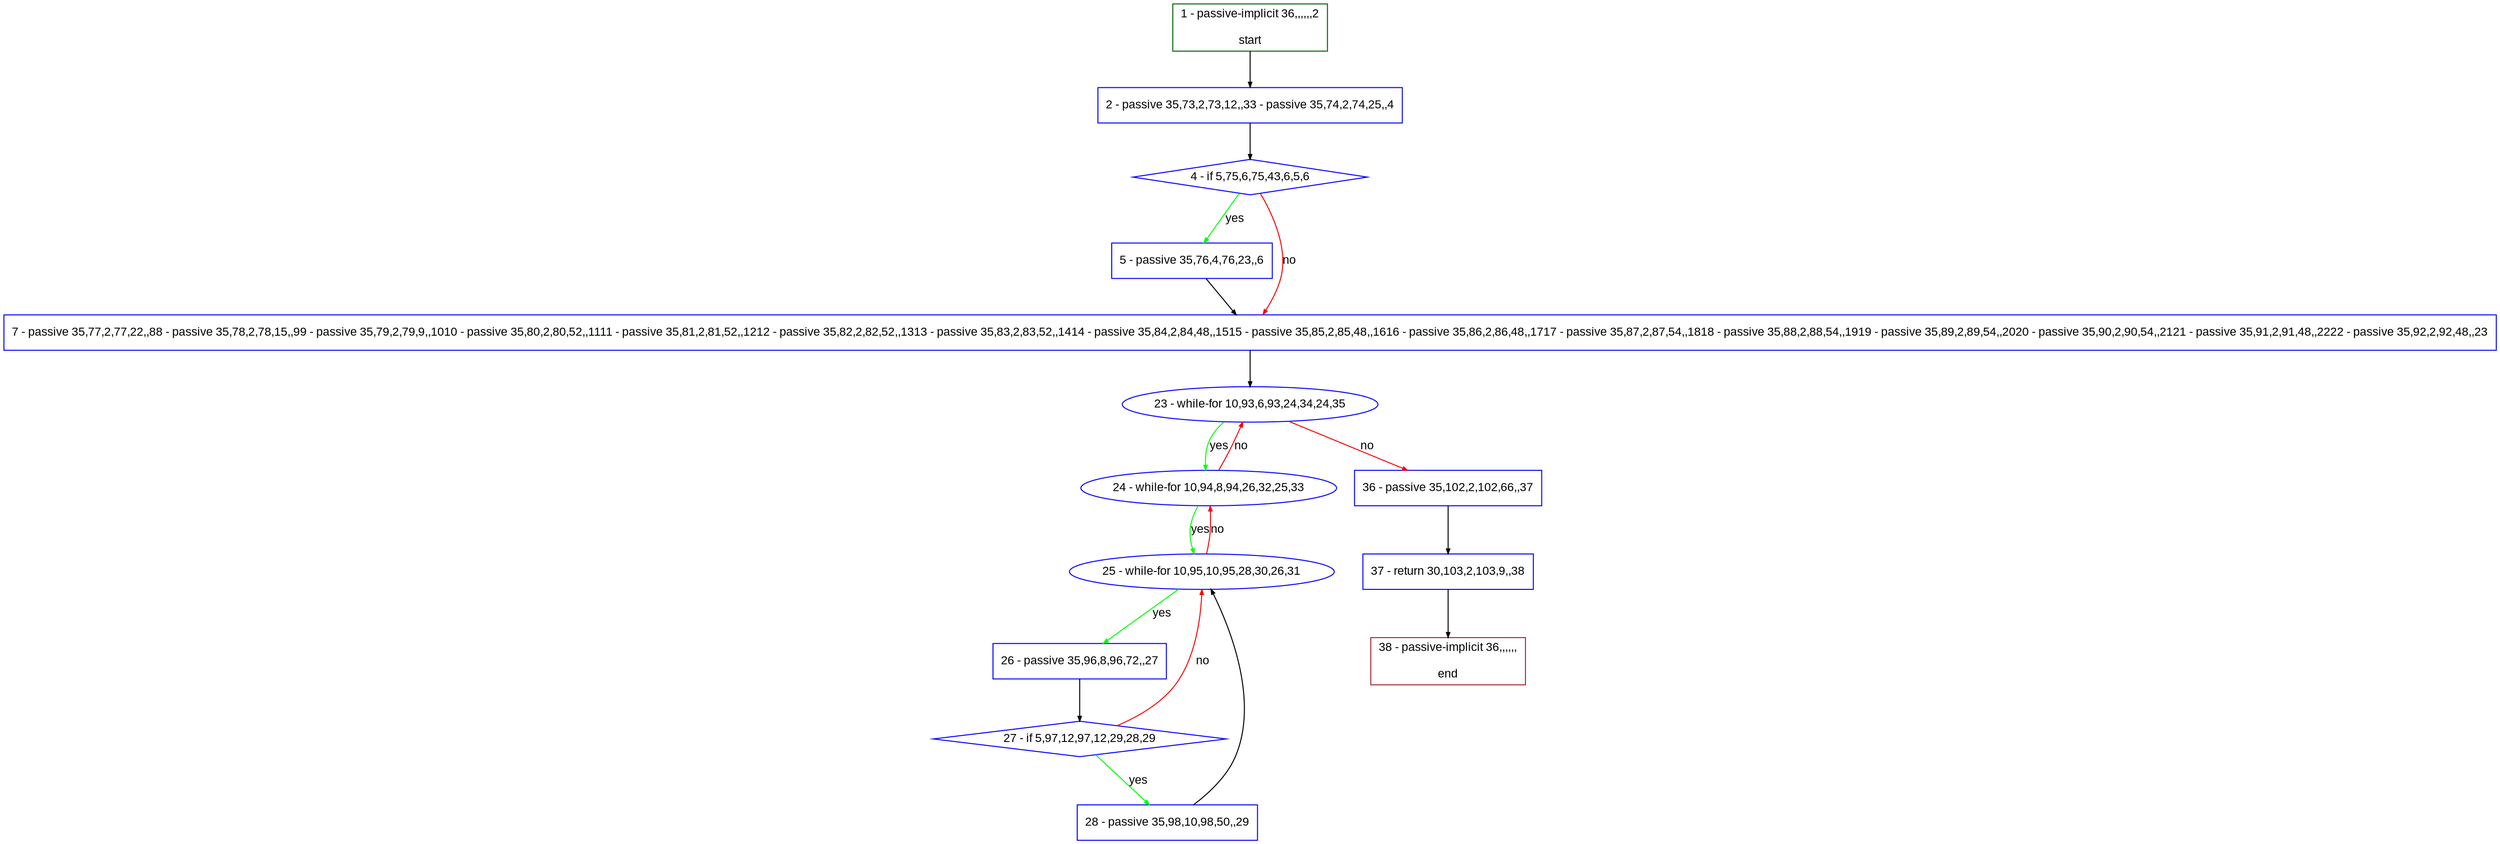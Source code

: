 digraph "" {
  graph [pack="true", label="", fontsize="12", packmode="clust", fontname="Arial", fillcolor="#FFFFCC", bgcolor="white", style="rounded,filled", compound="true"];
  node [node_initialized="no", label="", color="grey", fontsize="12", fillcolor="white", fontname="Arial", style="filled", shape="rectangle", compound="true", fixedsize="false"];
  edge [fontcolor="black", arrowhead="normal", arrowtail="none", arrowsize="0.5", ltail="", label="", color="black", fontsize="12", lhead="", fontname="Arial", dir="forward", compound="true"];
  __N1 [label="2 - passive 35,73,2,73,12,,33 - passive 35,74,2,74,25,,4", color="#0000ff", fillcolor="#ffffff", style="filled", shape="box"];
  __N2 [label="1 - passive-implicit 36,,,,,,2\n\nstart", color="#006400", fillcolor="#ffffff", style="filled", shape="box"];
  __N3 [label="4 - if 5,75,6,75,43,6,5,6", color="#0000ff", fillcolor="#ffffff", style="filled", shape="diamond"];
  __N4 [label="5 - passive 35,76,4,76,23,,6", color="#0000ff", fillcolor="#ffffff", style="filled", shape="box"];
  __N5 [label="7 - passive 35,77,2,77,22,,88 - passive 35,78,2,78,15,,99 - passive 35,79,2,79,9,,1010 - passive 35,80,2,80,52,,1111 - passive 35,81,2,81,52,,1212 - passive 35,82,2,82,52,,1313 - passive 35,83,2,83,52,,1414 - passive 35,84,2,84,48,,1515 - passive 35,85,2,85,48,,1616 - passive 35,86,2,86,48,,1717 - passive 35,87,2,87,54,,1818 - passive 35,88,2,88,54,,1919 - passive 35,89,2,89,54,,2020 - passive 35,90,2,90,54,,2121 - passive 35,91,2,91,48,,2222 - passive 35,92,2,92,48,,23", color="#0000ff", fillcolor="#ffffff", style="filled", shape="box"];
  __N6 [label="23 - while-for 10,93,6,93,24,34,24,35", color="#0000ff", fillcolor="#ffffff", style="filled", shape="oval"];
  __N7 [label="24 - while-for 10,94,8,94,26,32,25,33", color="#0000ff", fillcolor="#ffffff", style="filled", shape="oval"];
  __N8 [label="36 - passive 35,102,2,102,66,,37", color="#0000ff", fillcolor="#ffffff", style="filled", shape="box"];
  __N9 [label="25 - while-for 10,95,10,95,28,30,26,31", color="#0000ff", fillcolor="#ffffff", style="filled", shape="oval"];
  __N10 [label="26 - passive 35,96,8,96,72,,27", color="#0000ff", fillcolor="#ffffff", style="filled", shape="box"];
  __N11 [label="27 - if 5,97,12,97,12,29,28,29", color="#0000ff", fillcolor="#ffffff", style="filled", shape="diamond"];
  __N12 [label="28 - passive 35,98,10,98,50,,29", color="#0000ff", fillcolor="#ffffff", style="filled", shape="box"];
  __N13 [label="37 - return 30,103,2,103,9,,38", color="#0000ff", fillcolor="#ffffff", style="filled", shape="box"];
  __N14 [label="38 - passive-implicit 36,,,,,,\n\nend", color="#a52a2a", fillcolor="#ffffff", style="filled", shape="box"];
  __N2 -> __N1 [arrowhead="normal", arrowtail="none", color="#000000", label="", dir="forward"];
  __N1 -> __N3 [arrowhead="normal", arrowtail="none", color="#000000", label="", dir="forward"];
  __N3 -> __N4 [arrowhead="normal", arrowtail="none", color="#00ff00", label="yes", dir="forward"];
  __N3 -> __N5 [arrowhead="normal", arrowtail="none", color="#ff0000", label="no", dir="forward"];
  __N4 -> __N5 [arrowhead="normal", arrowtail="none", color="#000000", label="", dir="forward"];
  __N5 -> __N6 [arrowhead="normal", arrowtail="none", color="#000000", label="", dir="forward"];
  __N6 -> __N7 [arrowhead="normal", arrowtail="none", color="#00ff00", label="yes", dir="forward"];
  __N7 -> __N6 [arrowhead="normal", arrowtail="none", color="#ff0000", label="no", dir="forward"];
  __N6 -> __N8 [arrowhead="normal", arrowtail="none", color="#ff0000", label="no", dir="forward"];
  __N7 -> __N9 [arrowhead="normal", arrowtail="none", color="#00ff00", label="yes", dir="forward"];
  __N9 -> __N7 [arrowhead="normal", arrowtail="none", color="#ff0000", label="no", dir="forward"];
  __N9 -> __N10 [arrowhead="normal", arrowtail="none", color="#00ff00", label="yes", dir="forward"];
  __N10 -> __N11 [arrowhead="normal", arrowtail="none", color="#000000", label="", dir="forward"];
  __N11 -> __N9 [arrowhead="normal", arrowtail="none", color="#ff0000", label="no", dir="forward"];
  __N11 -> __N12 [arrowhead="normal", arrowtail="none", color="#00ff00", label="yes", dir="forward"];
  __N12 -> __N9 [arrowhead="normal", arrowtail="none", color="#000000", label="", dir="forward"];
  __N8 -> __N13 [arrowhead="normal", arrowtail="none", color="#000000", label="", dir="forward"];
  __N13 -> __N14 [arrowhead="normal", arrowtail="none", color="#000000", label="", dir="forward"];
}
